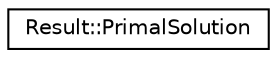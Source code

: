 digraph "Graphical Class Hierarchy"
{
 // LATEX_PDF_SIZE
  edge [fontname="Helvetica",fontsize="10",labelfontname="Helvetica",labelfontsize="10"];
  node [fontname="Helvetica",fontsize="10",shape=record];
  rankdir="LR";
  Node0 [label="Result::PrimalSolution",height=0.2,width=0.4,color="black", fillcolor="white", style="filled",URL="$structoperations__research_1_1math__opt_1_1_result_1_1_primal_solution.html",tooltip=" "];
}
